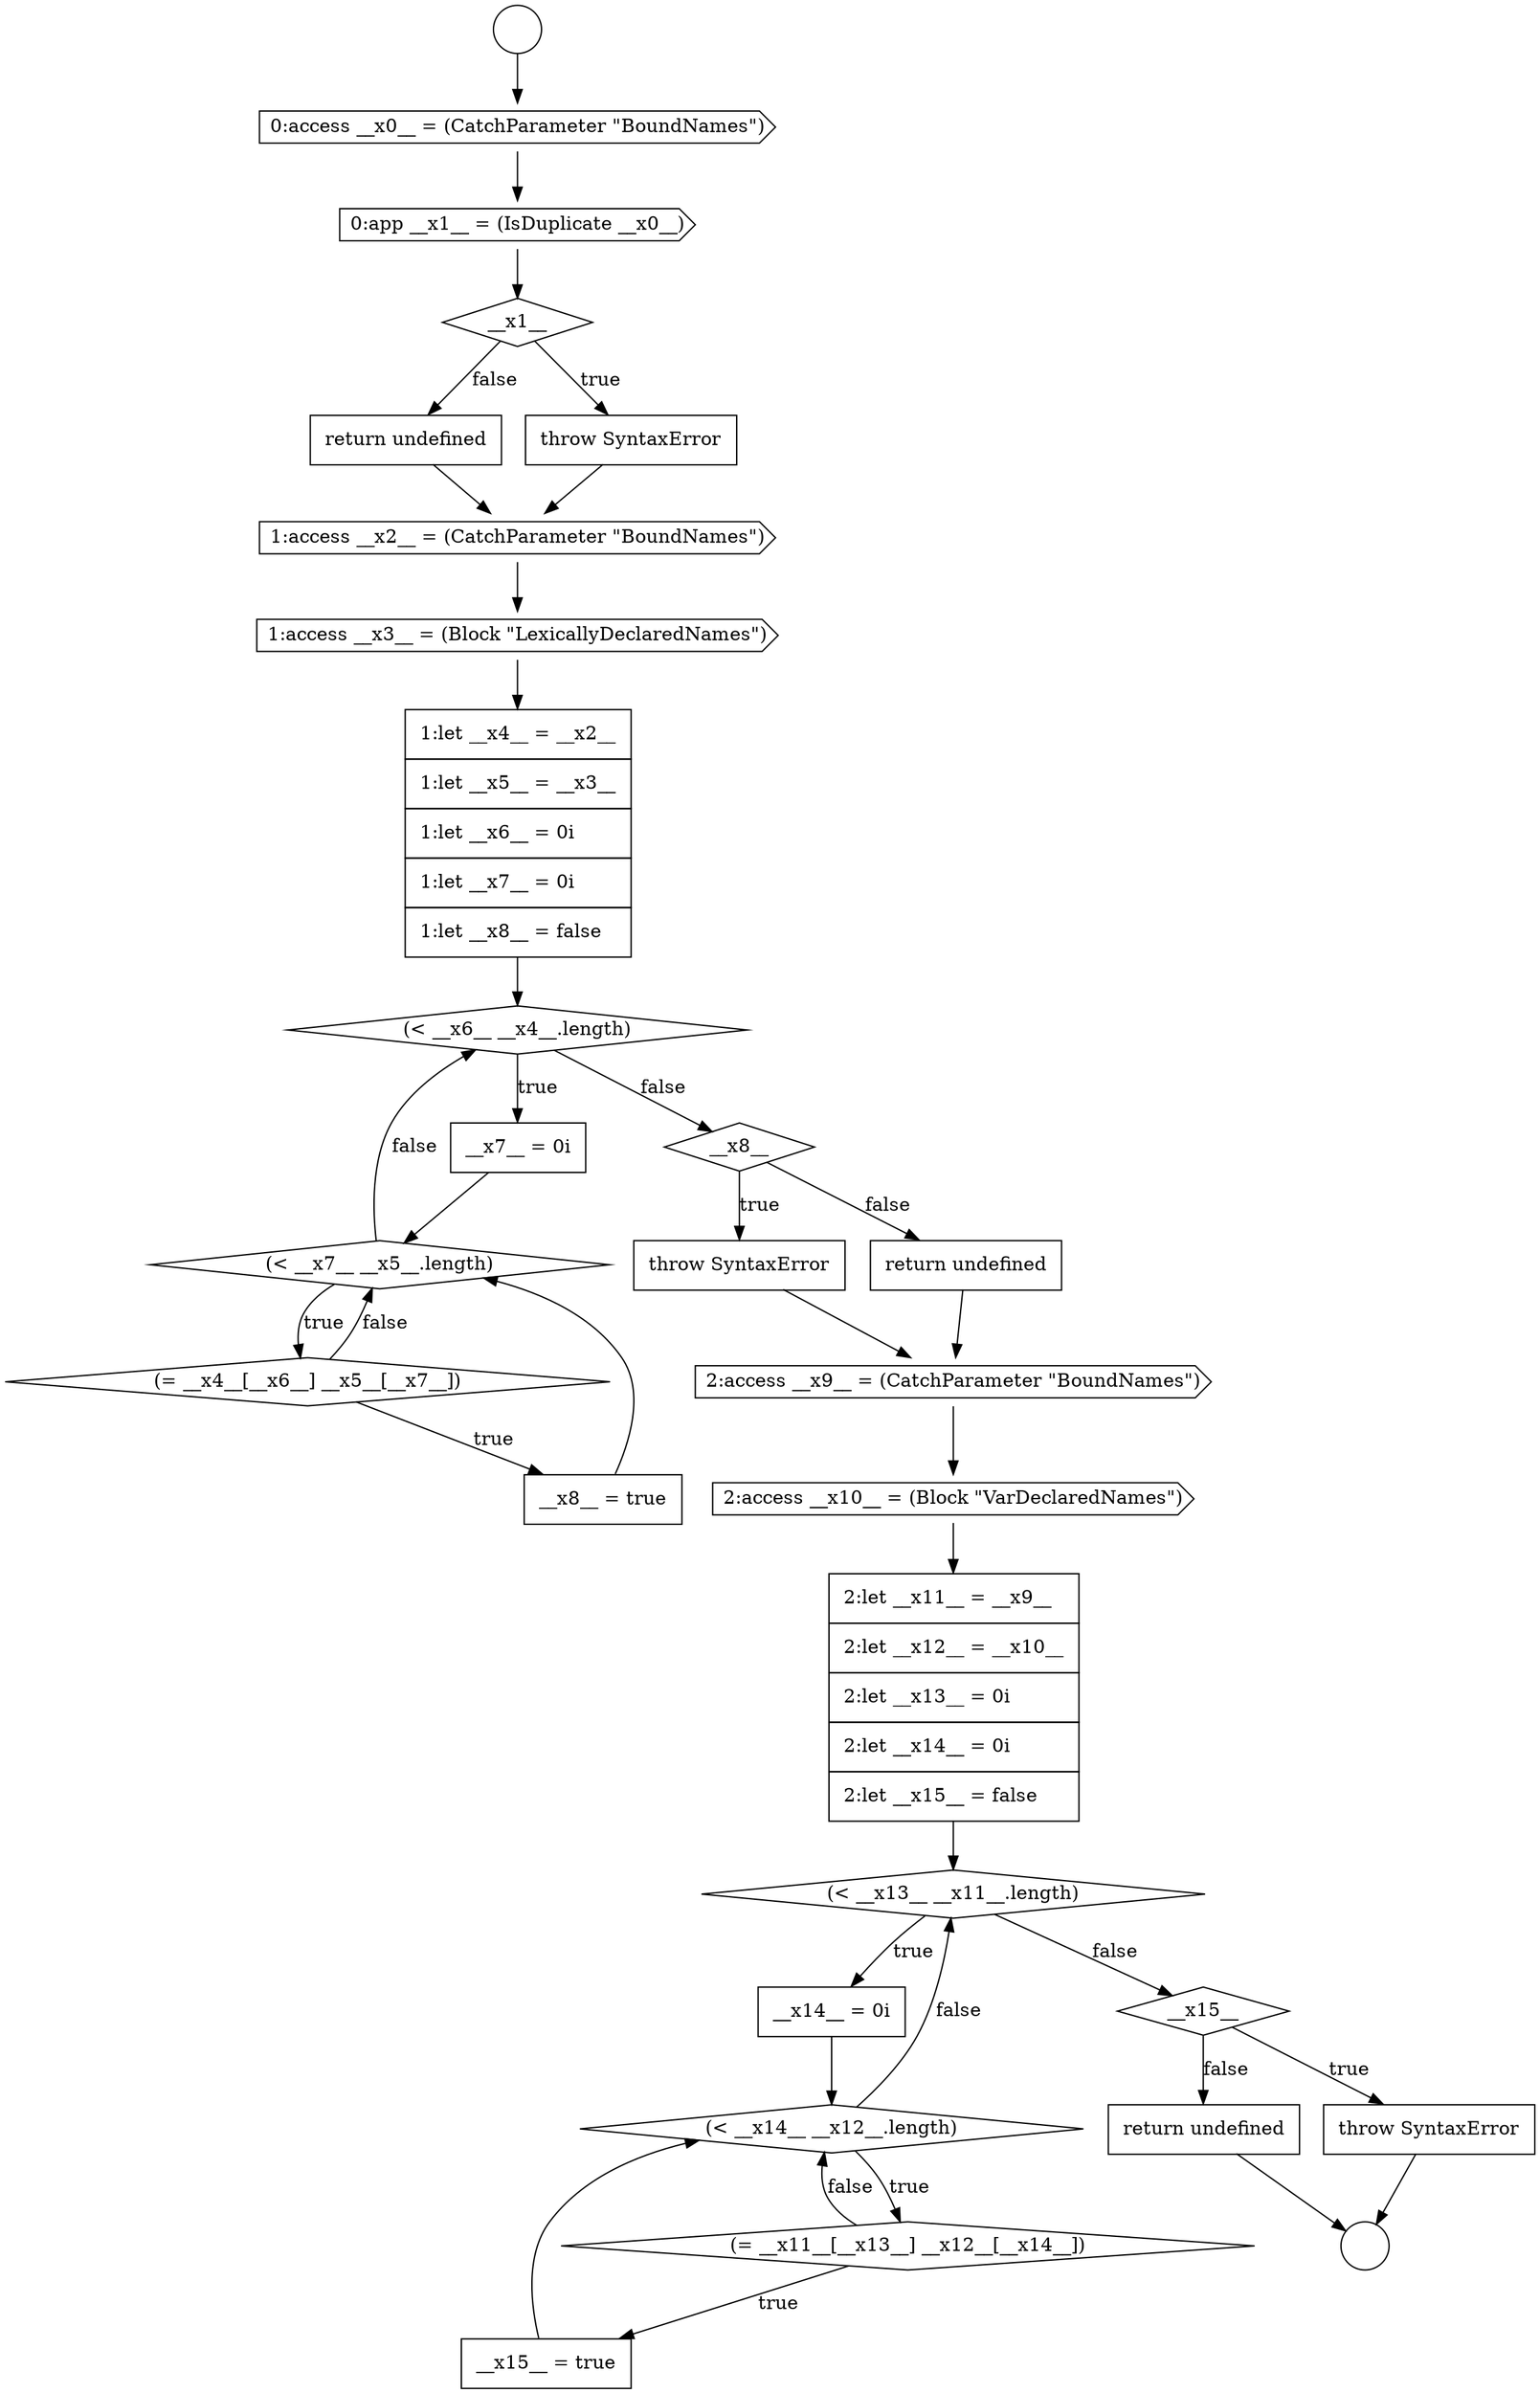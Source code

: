 digraph {
  node18438 [shape=none, margin=0, label=<<font color="black">
    <table border="0" cellborder="1" cellspacing="0" cellpadding="10">
      <tr><td align="left">return undefined</td></tr>
    </table>
  </font>> color="black" fillcolor="white" style=filled]
  node18425 [shape=diamond, label=<<font color="black">__x1__</font>> color="black" fillcolor="white" style=filled]
  node18424 [shape=cds, label=<<font color="black">0:app __x1__ = (IsDuplicate __x0__)</font>> color="black" fillcolor="white" style=filled]
  node18446 [shape=none, margin=0, label=<<font color="black">
    <table border="0" cellborder="1" cellspacing="0" cellpadding="10">
      <tr><td align="left">__x15__ = true</td></tr>
    </table>
  </font>> color="black" fillcolor="white" style=filled]
  node18445 [shape=diamond, label=<<font color="black">(= __x11__[__x13__] __x12__[__x14__])</font>> color="black" fillcolor="white" style=filled]
  node18432 [shape=none, margin=0, label=<<font color="black">
    <table border="0" cellborder="1" cellspacing="0" cellpadding="10">
      <tr><td align="left">__x7__ = 0i</td></tr>
    </table>
  </font>> color="black" fillcolor="white" style=filled]
  node18441 [shape=none, margin=0, label=<<font color="black">
    <table border="0" cellborder="1" cellspacing="0" cellpadding="10">
      <tr><td align="left">2:let __x11__ = __x9__</td></tr>
      <tr><td align="left">2:let __x12__ = __x10__</td></tr>
      <tr><td align="left">2:let __x13__ = 0i</td></tr>
      <tr><td align="left">2:let __x14__ = 0i</td></tr>
      <tr><td align="left">2:let __x15__ = false</td></tr>
    </table>
  </font>> color="black" fillcolor="white" style=filled]
  node18433 [shape=diamond, label=<<font color="black">(&lt; __x7__ __x5__.length)</font>> color="black" fillcolor="white" style=filled]
  node18421 [shape=circle label=" " color="black" fillcolor="white" style=filled]
  node18428 [shape=cds, label=<<font color="black">1:access __x2__ = (CatchParameter &quot;BoundNames&quot;)</font>> color="black" fillcolor="white" style=filled]
  node18427 [shape=none, margin=0, label=<<font color="black">
    <table border="0" cellborder="1" cellspacing="0" cellpadding="10">
      <tr><td align="left">return undefined</td></tr>
    </table>
  </font>> color="black" fillcolor="white" style=filled]
  node18448 [shape=none, margin=0, label=<<font color="black">
    <table border="0" cellborder="1" cellspacing="0" cellpadding="10">
      <tr><td align="left">throw SyntaxError</td></tr>
    </table>
  </font>> color="black" fillcolor="white" style=filled]
  node18434 [shape=diamond, label=<<font color="black">(= __x4__[__x6__] __x5__[__x7__])</font>> color="black" fillcolor="white" style=filled]
  node18439 [shape=cds, label=<<font color="black">2:access __x9__ = (CatchParameter &quot;BoundNames&quot;)</font>> color="black" fillcolor="white" style=filled]
  node18443 [shape=none, margin=0, label=<<font color="black">
    <table border="0" cellborder="1" cellspacing="0" cellpadding="10">
      <tr><td align="left">__x14__ = 0i</td></tr>
    </table>
  </font>> color="black" fillcolor="white" style=filled]
  node18430 [shape=none, margin=0, label=<<font color="black">
    <table border="0" cellborder="1" cellspacing="0" cellpadding="10">
      <tr><td align="left">1:let __x4__ = __x2__</td></tr>
      <tr><td align="left">1:let __x5__ = __x3__</td></tr>
      <tr><td align="left">1:let __x6__ = 0i</td></tr>
      <tr><td align="left">1:let __x7__ = 0i</td></tr>
      <tr><td align="left">1:let __x8__ = false</td></tr>
    </table>
  </font>> color="black" fillcolor="white" style=filled]
  node18447 [shape=diamond, label=<<font color="black">__x15__</font>> color="black" fillcolor="white" style=filled]
  node18426 [shape=none, margin=0, label=<<font color="black">
    <table border="0" cellborder="1" cellspacing="0" cellpadding="10">
      <tr><td align="left">throw SyntaxError</td></tr>
    </table>
  </font>> color="black" fillcolor="white" style=filled]
  node18435 [shape=none, margin=0, label=<<font color="black">
    <table border="0" cellborder="1" cellspacing="0" cellpadding="10">
      <tr><td align="left">__x8__ = true</td></tr>
    </table>
  </font>> color="black" fillcolor="white" style=filled]
  node18423 [shape=cds, label=<<font color="black">0:access __x0__ = (CatchParameter &quot;BoundNames&quot;)</font>> color="black" fillcolor="white" style=filled]
  node18440 [shape=cds, label=<<font color="black">2:access __x10__ = (Block &quot;VarDeclaredNames&quot;)</font>> color="black" fillcolor="white" style=filled]
  node18442 [shape=diamond, label=<<font color="black">(&lt; __x13__ __x11__.length)</font>> color="black" fillcolor="white" style=filled]
  node18429 [shape=cds, label=<<font color="black">1:access __x3__ = (Block &quot;LexicallyDeclaredNames&quot;)</font>> color="black" fillcolor="white" style=filled]
  node18437 [shape=none, margin=0, label=<<font color="black">
    <table border="0" cellborder="1" cellspacing="0" cellpadding="10">
      <tr><td align="left">throw SyntaxError</td></tr>
    </table>
  </font>> color="black" fillcolor="white" style=filled]
  node18436 [shape=diamond, label=<<font color="black">__x8__</font>> color="black" fillcolor="white" style=filled]
  node18444 [shape=diamond, label=<<font color="black">(&lt; __x14__ __x12__.length)</font>> color="black" fillcolor="white" style=filled]
  node18431 [shape=diamond, label=<<font color="black">(&lt; __x6__ __x4__.length)</font>> color="black" fillcolor="white" style=filled]
  node18449 [shape=none, margin=0, label=<<font color="black">
    <table border="0" cellborder="1" cellspacing="0" cellpadding="10">
      <tr><td align="left">return undefined</td></tr>
    </table>
  </font>> color="black" fillcolor="white" style=filled]
  node18422 [shape=circle label=" " color="black" fillcolor="white" style=filled]
  node18426 -> node18428 [ color="black"]
  node18430 -> node18431 [ color="black"]
  node18434 -> node18435 [label=<<font color="black">true</font>> color="black"]
  node18434 -> node18433 [label=<<font color="black">false</font>> color="black"]
  node18440 -> node18441 [ color="black"]
  node18424 -> node18425 [ color="black"]
  node18425 -> node18426 [label=<<font color="black">true</font>> color="black"]
  node18425 -> node18427 [label=<<font color="black">false</font>> color="black"]
  node18438 -> node18439 [ color="black"]
  node18436 -> node18437 [label=<<font color="black">true</font>> color="black"]
  node18436 -> node18438 [label=<<font color="black">false</font>> color="black"]
  node18423 -> node18424 [ color="black"]
  node18427 -> node18428 [ color="black"]
  node18442 -> node18443 [label=<<font color="black">true</font>> color="black"]
  node18442 -> node18447 [label=<<font color="black">false</font>> color="black"]
  node18431 -> node18432 [label=<<font color="black">true</font>> color="black"]
  node18431 -> node18436 [label=<<font color="black">false</font>> color="black"]
  node18441 -> node18442 [ color="black"]
  node18435 -> node18433 [ color="black"]
  node18429 -> node18430 [ color="black"]
  node18444 -> node18445 [label=<<font color="black">true</font>> color="black"]
  node18444 -> node18442 [label=<<font color="black">false</font>> color="black"]
  node18447 -> node18448 [label=<<font color="black">true</font>> color="black"]
  node18447 -> node18449 [label=<<font color="black">false</font>> color="black"]
  node18433 -> node18434 [label=<<font color="black">true</font>> color="black"]
  node18433 -> node18431 [label=<<font color="black">false</font>> color="black"]
  node18448 -> node18422 [ color="black"]
  node18446 -> node18444 [ color="black"]
  node18449 -> node18422 [ color="black"]
  node18439 -> node18440 [ color="black"]
  node18445 -> node18446 [label=<<font color="black">true</font>> color="black"]
  node18445 -> node18444 [label=<<font color="black">false</font>> color="black"]
  node18428 -> node18429 [ color="black"]
  node18443 -> node18444 [ color="black"]
  node18432 -> node18433 [ color="black"]
  node18421 -> node18423 [ color="black"]
  node18437 -> node18439 [ color="black"]
}
